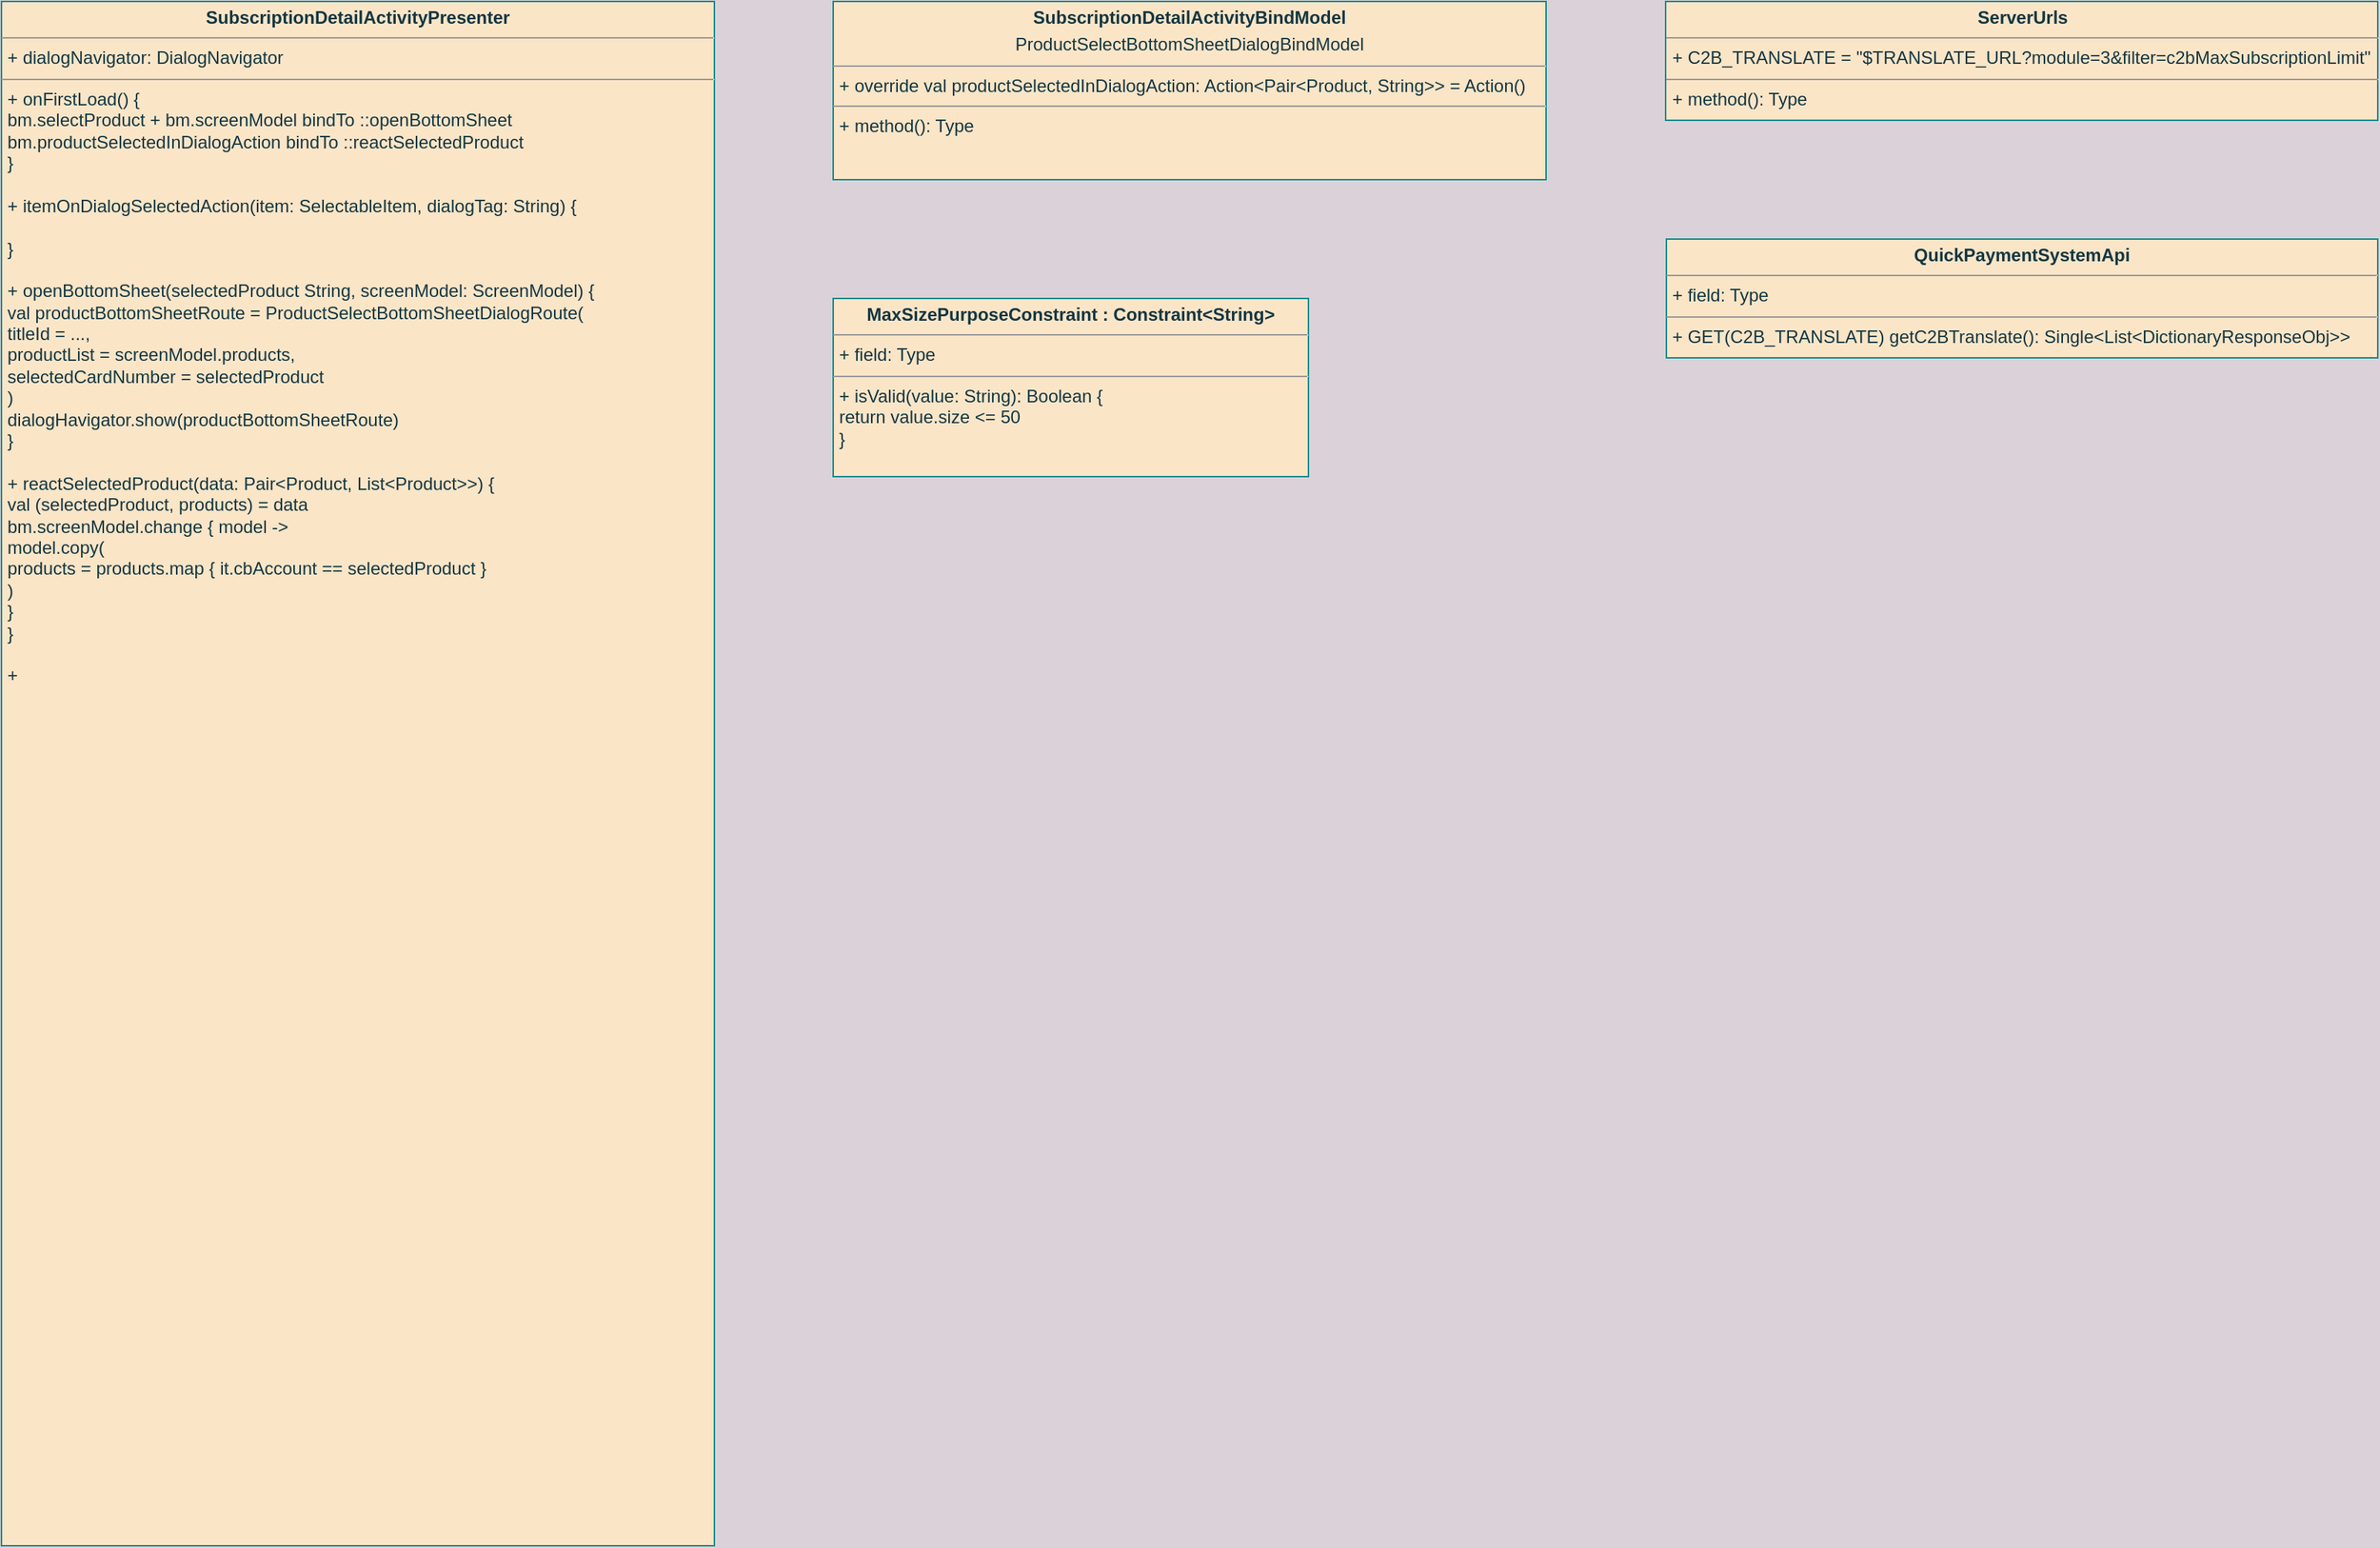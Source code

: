 <mxfile version="20.0.4" type="github">
  <diagram id="dgySgIXKoiI1m48yWmHK" name="Page-1">
    <mxGraphModel dx="676" dy="457" grid="1" gridSize="10" guides="1" tooltips="1" connect="1" arrows="1" fold="1" page="1" pageScale="1" pageWidth="827" pageHeight="1169" background="#DAD2D8" math="0" shadow="0">
      <root>
        <mxCell id="0" />
        <mxCell id="1" parent="0" />
        <mxCell id="GnEPdB5FuV8N0eEhSFUD-5" value="&lt;p style=&quot;margin:0px;margin-top:4px;text-align:center;&quot;&gt;&lt;b&gt;SubscriptionDetailActivityPresenter&lt;/b&gt;&lt;br&gt;&lt;/p&gt;&lt;hr size=&quot;1&quot;&gt;&lt;p style=&quot;margin:0px;margin-left:4px;&quot;&gt;+ dialogNavigator: DialogNavigator&lt;br&gt;&lt;/p&gt;&lt;hr size=&quot;1&quot;&gt;&lt;p style=&quot;margin:0px;margin-left:4px;&quot;&gt;+ onFirstLoad() {&lt;/p&gt;&lt;p style=&quot;margin:0px;margin-left:4px;&quot;&gt;bm.selectProduct + bm.screenModel bindTo ::openBottomSheet&lt;/p&gt;&lt;p style=&quot;margin:0px;margin-left:4px;&quot;&gt;bm.productSelectedInDialogAction bindTo ::reactSelectedProduct&lt;br&gt;&lt;/p&gt;&lt;p style=&quot;margin:0px;margin-left:4px;&quot;&gt;}&lt;br&gt;&lt;/p&gt;&lt;p style=&quot;margin:0px;margin-left:4px;&quot;&gt;&lt;br&gt;&lt;/p&gt;&lt;p style=&quot;margin:0px;margin-left:4px;&quot;&gt;+ itemOnDialogSelectedAction(item: SelectableItem, dialogTag: String) {&lt;/p&gt;&lt;p style=&quot;margin:0px;margin-left:4px;&quot;&gt;&lt;br&gt;&lt;/p&gt;&lt;p style=&quot;margin:0px;margin-left:4px;&quot;&gt;}&lt;/p&gt;&lt;p style=&quot;margin:0px;margin-left:4px;&quot;&gt;&lt;br&gt;&lt;/p&gt;&lt;p style=&quot;margin:0px;margin-left:4px;&quot;&gt;+ openBottomSheet(selectedProduct String, screenModel: ScreenModel) {&lt;/p&gt;&lt;p style=&quot;margin:0px;margin-left:4px;&quot;&gt;val productBottomSheetRoute = ProductSelectBottomSheetDialogRoute(&lt;/p&gt;&lt;p style=&quot;margin:0px;margin-left:4px;&quot;&gt;titleId = ...,&lt;/p&gt;&lt;p style=&quot;margin:0px;margin-left:4px;&quot;&gt;productList = screenModel.products,&lt;/p&gt;&lt;p style=&quot;margin:0px;margin-left:4px;&quot;&gt;selectedCardNumber = selectedProduct&lt;br&gt;&lt;/p&gt;&lt;p style=&quot;margin:0px;margin-left:4px;&quot;&gt;)&lt;br&gt;&lt;/p&gt;&lt;p style=&quot;margin:0px;margin-left:4px;&quot;&gt;dialogHavigator.show(productBottomSheetRoute)&lt;br&gt;&lt;/p&gt;&lt;p style=&quot;margin:0px;margin-left:4px;&quot;&gt;}&lt;/p&gt;&lt;p style=&quot;margin:0px;margin-left:4px;&quot;&gt;&lt;br&gt;&lt;/p&gt;&lt;p style=&quot;margin:0px;margin-left:4px;&quot;&gt;+ reactSelectedProduct(data: Pair&amp;lt;Product, List&amp;lt;Product&amp;gt;&amp;gt;) {&lt;/p&gt;&lt;p style=&quot;margin:0px;margin-left:4px;&quot;&gt;val (selectedProduct, products) = data&lt;br&gt;&lt;/p&gt;&lt;p style=&quot;margin:0px;margin-left:4px;&quot;&gt;bm.screenModel.change { model -&amp;gt;&lt;br&gt;&lt;/p&gt;&lt;p style=&quot;margin:0px;margin-left:4px;&quot;&gt;model.copy(&lt;/p&gt;&lt;p style=&quot;margin:0px;margin-left:4px;&quot;&gt;products = products.map { it.cbAccount == selectedProduct }&lt;br&gt;&lt;/p&gt;&lt;p style=&quot;margin:0px;margin-left:4px;&quot;&gt;)&lt;br&gt;&lt;/p&gt;&lt;p style=&quot;margin:0px;margin-left:4px;&quot;&gt;}&lt;br&gt;&lt;/p&gt;&lt;p style=&quot;margin:0px;margin-left:4px;&quot;&gt;}&lt;/p&gt;&lt;p style=&quot;margin:0px;margin-left:4px;&quot;&gt;&lt;br&gt;&lt;/p&gt;&lt;p style=&quot;margin:0px;margin-left:4px;&quot;&gt;+ &lt;br&gt;&lt;/p&gt;" style="verticalAlign=top;align=left;overflow=fill;fontSize=12;fontFamily=Helvetica;html=1;rounded=0;sketch=0;fontColor=#143642;strokeColor=#0F8B8D;fillColor=#FAE5C7;" parent="1" vertex="1">
          <mxGeometry x="120" y="120" width="480" height="1040" as="geometry" />
        </mxCell>
        <mxCell id="GnEPdB5FuV8N0eEhSFUD-6" value="&lt;p style=&quot;margin:0px;margin-top:4px;text-align:center;&quot;&gt;&lt;b&gt;SubscriptionDetailActivityBindModel&lt;/b&gt;&lt;/p&gt;&lt;p style=&quot;margin:0px;margin-top:4px;text-align:center;&quot;&gt;ProductSelectBottomSheetDialogBindModel&lt;b&gt;&lt;br&gt;&lt;/b&gt;&lt;/p&gt;&lt;hr size=&quot;1&quot;&gt;&lt;p style=&quot;margin:0px;margin-left:4px;&quot;&gt;+ override val productSelectedInDialogAction: Action&amp;lt;Pair&amp;lt;Product, String&amp;gt;&amp;gt; = Action()&lt;/p&gt;&lt;hr size=&quot;1&quot;&gt;&lt;p style=&quot;margin:0px;margin-left:4px;&quot;&gt;+ method(): Type&lt;/p&gt;" style="verticalAlign=top;align=left;overflow=fill;fontSize=12;fontFamily=Helvetica;html=1;rounded=0;sketch=0;fontColor=#143642;strokeColor=#0F8B8D;fillColor=#FAE5C7;" parent="1" vertex="1">
          <mxGeometry x="680" y="120" width="480" height="120" as="geometry" />
        </mxCell>
        <mxCell id="GnEPdB5FuV8N0eEhSFUD-7" value="&lt;p style=&quot;margin:0px;margin-top:4px;text-align:center;&quot;&gt;&lt;b&gt;MaxSizePurposeConstraint : Constraint&amp;lt;String&amp;gt;&lt;br&gt;&lt;/b&gt;&lt;/p&gt;&lt;hr size=&quot;1&quot;&gt;&lt;p style=&quot;margin:0px;margin-left:4px;&quot;&gt;+ field: Type&lt;/p&gt;&lt;hr size=&quot;1&quot;&gt;&lt;p style=&quot;margin:0px;margin-left:4px;&quot;&gt;+ isValid(value: String): Boolean {&lt;/p&gt;&lt;p style=&quot;margin:0px;margin-left:4px;&quot;&gt;return value.size &amp;lt;= 50&lt;br&gt;&lt;/p&gt;&lt;p style=&quot;margin:0px;margin-left:4px;&quot;&gt;}&lt;br&gt;&lt;/p&gt;" style="verticalAlign=top;align=left;overflow=fill;fontSize=12;fontFamily=Helvetica;html=1;rounded=0;sketch=0;fontColor=#143642;strokeColor=#0F8B8D;fillColor=#FAE5C7;" parent="1" vertex="1">
          <mxGeometry x="680" y="320" width="320" height="120" as="geometry" />
        </mxCell>
        <mxCell id="GnEPdB5FuV8N0eEhSFUD-8" value="&lt;p style=&quot;margin:0px;margin-top:4px;text-align:center;&quot;&gt;&lt;b&gt;ServerUrls&lt;/b&gt;&lt;/p&gt;&lt;hr size=&quot;1&quot;&gt;&lt;p style=&quot;margin:0px;margin-left:4px;&quot;&gt;+ C2B_TRANSLATE = &quot;$TRANSLATE_URL?module=3&amp;amp;filter=c2bMaxSubscriptionLimit&quot;&lt;br&gt;&lt;/p&gt;&lt;hr size=&quot;1&quot;&gt;&lt;p style=&quot;margin:0px;margin-left:4px;&quot;&gt;+ method(): Type&lt;/p&gt;" style="verticalAlign=top;align=left;overflow=fill;fontSize=12;fontFamily=Helvetica;html=1;rounded=0;sketch=0;fontColor=#143642;strokeColor=#0F8B8D;fillColor=#FAE5C7;" parent="1" vertex="1">
          <mxGeometry x="1240.5" y="120" width="479.5" height="80" as="geometry" />
        </mxCell>
        <mxCell id="nkkHQVLCM54U9WsjHT4e-2" value="&lt;p style=&quot;margin:0px;margin-top:4px;text-align:center;&quot;&gt;&lt;b&gt;QuickPaymentSystemApi&lt;/b&gt;&lt;/p&gt;&lt;hr size=&quot;1&quot;&gt;&lt;p style=&quot;margin:0px;margin-left:4px;&quot;&gt;+ field: Type&lt;/p&gt;&lt;hr size=&quot;1&quot;&gt;&lt;p style=&quot;margin:0px;margin-left:4px;&quot;&gt;+ GET(C2B_TRANSLATE) getC2BTranslate(): Single&amp;lt;List&amp;lt;DictionaryResponseObj&amp;gt;&amp;gt;&lt;br&gt;&lt;/p&gt;" style="verticalAlign=top;align=left;overflow=fill;fontSize=12;fontFamily=Helvetica;html=1;rounded=0;sketch=0;fontColor=#143642;strokeColor=#0F8B8D;fillColor=#FAE5C7;" vertex="1" parent="1">
          <mxGeometry x="1241" y="280" width="479" height="80" as="geometry" />
        </mxCell>
      </root>
    </mxGraphModel>
  </diagram>
</mxfile>
